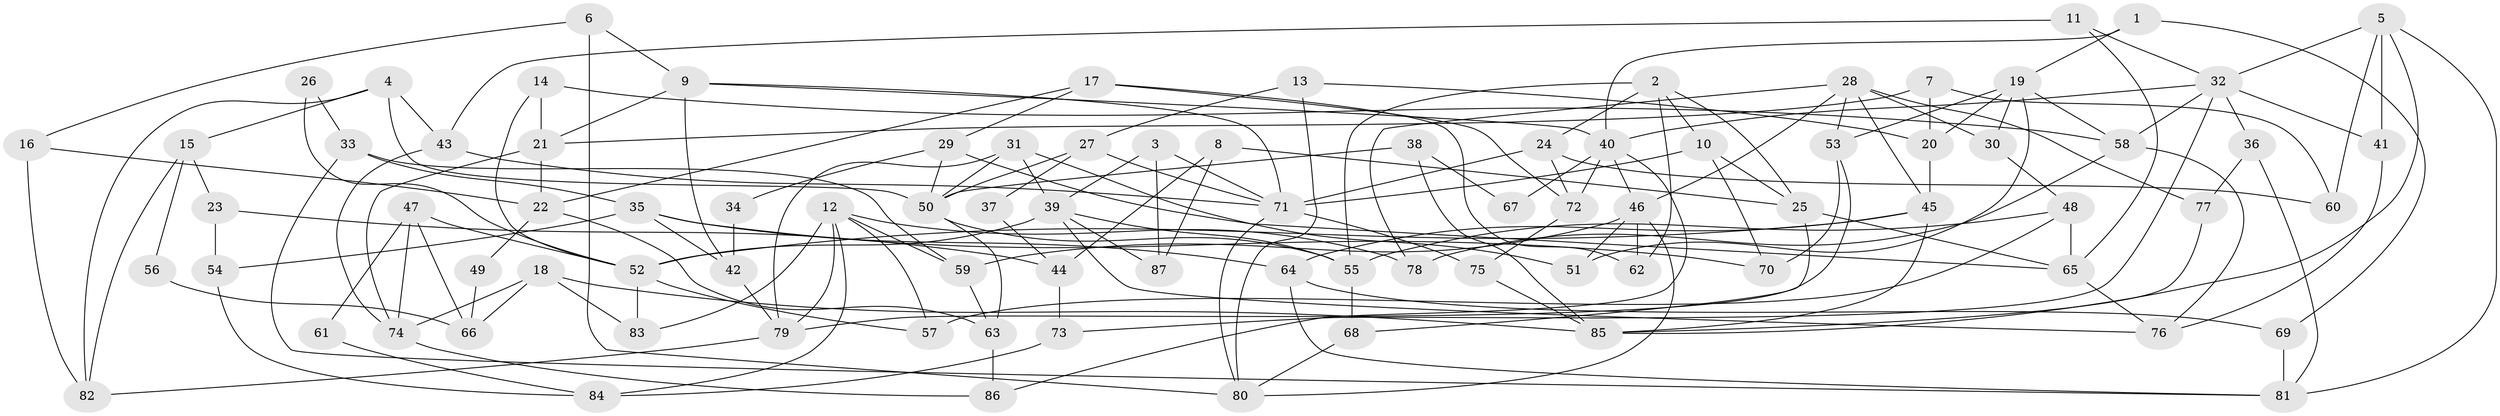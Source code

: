 // Generated by graph-tools (version 1.1) at 2025/36/03/09/25 02:36:00]
// undirected, 87 vertices, 174 edges
graph export_dot {
graph [start="1"]
  node [color=gray90,style=filled];
  1;
  2;
  3;
  4;
  5;
  6;
  7;
  8;
  9;
  10;
  11;
  12;
  13;
  14;
  15;
  16;
  17;
  18;
  19;
  20;
  21;
  22;
  23;
  24;
  25;
  26;
  27;
  28;
  29;
  30;
  31;
  32;
  33;
  34;
  35;
  36;
  37;
  38;
  39;
  40;
  41;
  42;
  43;
  44;
  45;
  46;
  47;
  48;
  49;
  50;
  51;
  52;
  53;
  54;
  55;
  56;
  57;
  58;
  59;
  60;
  61;
  62;
  63;
  64;
  65;
  66;
  67;
  68;
  69;
  70;
  71;
  72;
  73;
  74;
  75;
  76;
  77;
  78;
  79;
  80;
  81;
  82;
  83;
  84;
  85;
  86;
  87;
  1 -- 19;
  1 -- 40;
  1 -- 69;
  2 -- 25;
  2 -- 24;
  2 -- 10;
  2 -- 55;
  2 -- 62;
  3 -- 39;
  3 -- 71;
  3 -- 87;
  4 -- 82;
  4 -- 50;
  4 -- 15;
  4 -- 43;
  5 -- 32;
  5 -- 85;
  5 -- 41;
  5 -- 60;
  5 -- 81;
  6 -- 80;
  6 -- 9;
  6 -- 16;
  7 -- 60;
  7 -- 20;
  7 -- 21;
  8 -- 25;
  8 -- 87;
  8 -- 44;
  9 -- 21;
  9 -- 71;
  9 -- 40;
  9 -- 42;
  10 -- 71;
  10 -- 25;
  10 -- 70;
  11 -- 65;
  11 -- 32;
  11 -- 43;
  12 -- 79;
  12 -- 78;
  12 -- 57;
  12 -- 59;
  12 -- 83;
  12 -- 84;
  13 -- 20;
  13 -- 27;
  13 -- 80;
  14 -- 21;
  14 -- 52;
  14 -- 58;
  15 -- 82;
  15 -- 23;
  15 -- 56;
  16 -- 22;
  16 -- 82;
  17 -- 29;
  17 -- 62;
  17 -- 22;
  17 -- 72;
  18 -- 74;
  18 -- 83;
  18 -- 66;
  18 -- 85;
  19 -- 58;
  19 -- 30;
  19 -- 20;
  19 -- 51;
  19 -- 53;
  20 -- 45;
  21 -- 74;
  21 -- 22;
  22 -- 49;
  22 -- 63;
  23 -- 44;
  23 -- 54;
  24 -- 71;
  24 -- 72;
  24 -- 60;
  25 -- 68;
  25 -- 65;
  26 -- 33;
  26 -- 52;
  27 -- 71;
  27 -- 50;
  27 -- 37;
  28 -- 53;
  28 -- 46;
  28 -- 30;
  28 -- 45;
  28 -- 77;
  28 -- 78;
  29 -- 50;
  29 -- 65;
  29 -- 34;
  30 -- 48;
  31 -- 79;
  31 -- 50;
  31 -- 39;
  31 -- 51;
  32 -- 41;
  32 -- 40;
  32 -- 36;
  32 -- 58;
  32 -- 73;
  33 -- 59;
  33 -- 81;
  33 -- 35;
  34 -- 42;
  35 -- 64;
  35 -- 42;
  35 -- 54;
  35 -- 70;
  36 -- 81;
  36 -- 77;
  37 -- 44;
  38 -- 85;
  38 -- 50;
  38 -- 67;
  39 -- 55;
  39 -- 52;
  39 -- 76;
  39 -- 87;
  40 -- 72;
  40 -- 46;
  40 -- 67;
  40 -- 86;
  41 -- 76;
  42 -- 79;
  43 -- 71;
  43 -- 74;
  44 -- 73;
  45 -- 85;
  45 -- 52;
  45 -- 64;
  46 -- 51;
  46 -- 59;
  46 -- 62;
  46 -- 80;
  47 -- 52;
  47 -- 74;
  47 -- 61;
  47 -- 66;
  48 -- 65;
  48 -- 57;
  48 -- 55;
  49 -- 66;
  50 -- 55;
  50 -- 63;
  52 -- 57;
  52 -- 83;
  53 -- 70;
  53 -- 79;
  54 -- 84;
  55 -- 68;
  56 -- 66;
  58 -- 76;
  58 -- 78;
  59 -- 63;
  61 -- 84;
  63 -- 86;
  64 -- 69;
  64 -- 81;
  65 -- 76;
  68 -- 80;
  69 -- 81;
  71 -- 80;
  71 -- 75;
  72 -- 75;
  73 -- 84;
  74 -- 86;
  75 -- 85;
  77 -- 85;
  79 -- 82;
}
